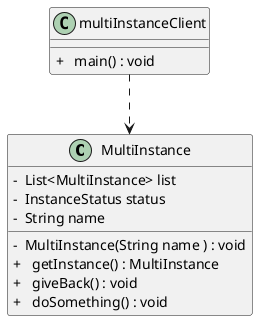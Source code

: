 @startuml

class MultiInstance{
    ‌‌‌‌‍‍‌‌‌‌‌‌‍‌-  List<MultiInstance> list
    ‌‌‌‌‍‍‌‌‌‌‌‌‍‌-  InstanceStatus status 
    ‌‌‌‌‍‍‌‌‌‌‌‌‍‌-  String name 
    ‌‌‌‌‍‍‌‌‌‌‌‌‍‌-  MultiInstance(String name ) : void
    ‌‌‌‍‍‌‌‌‌‌‌‍‍+   getInstance() : MultiInstance
    ‌‌‌‌‍‍‌‌‌‌‌‌‍‍+   giveBack() : void
    ‌‌‌‌‍‍‌‌‌‌‌‌‍‍+   doSomething() : void
}

 class multiInstanceClient {
    ‌‌‌‌‍‍‌‌‌‌‌‌‍‍+   main() : void
}

multiInstanceClient ..> MultiInstance

@enduml